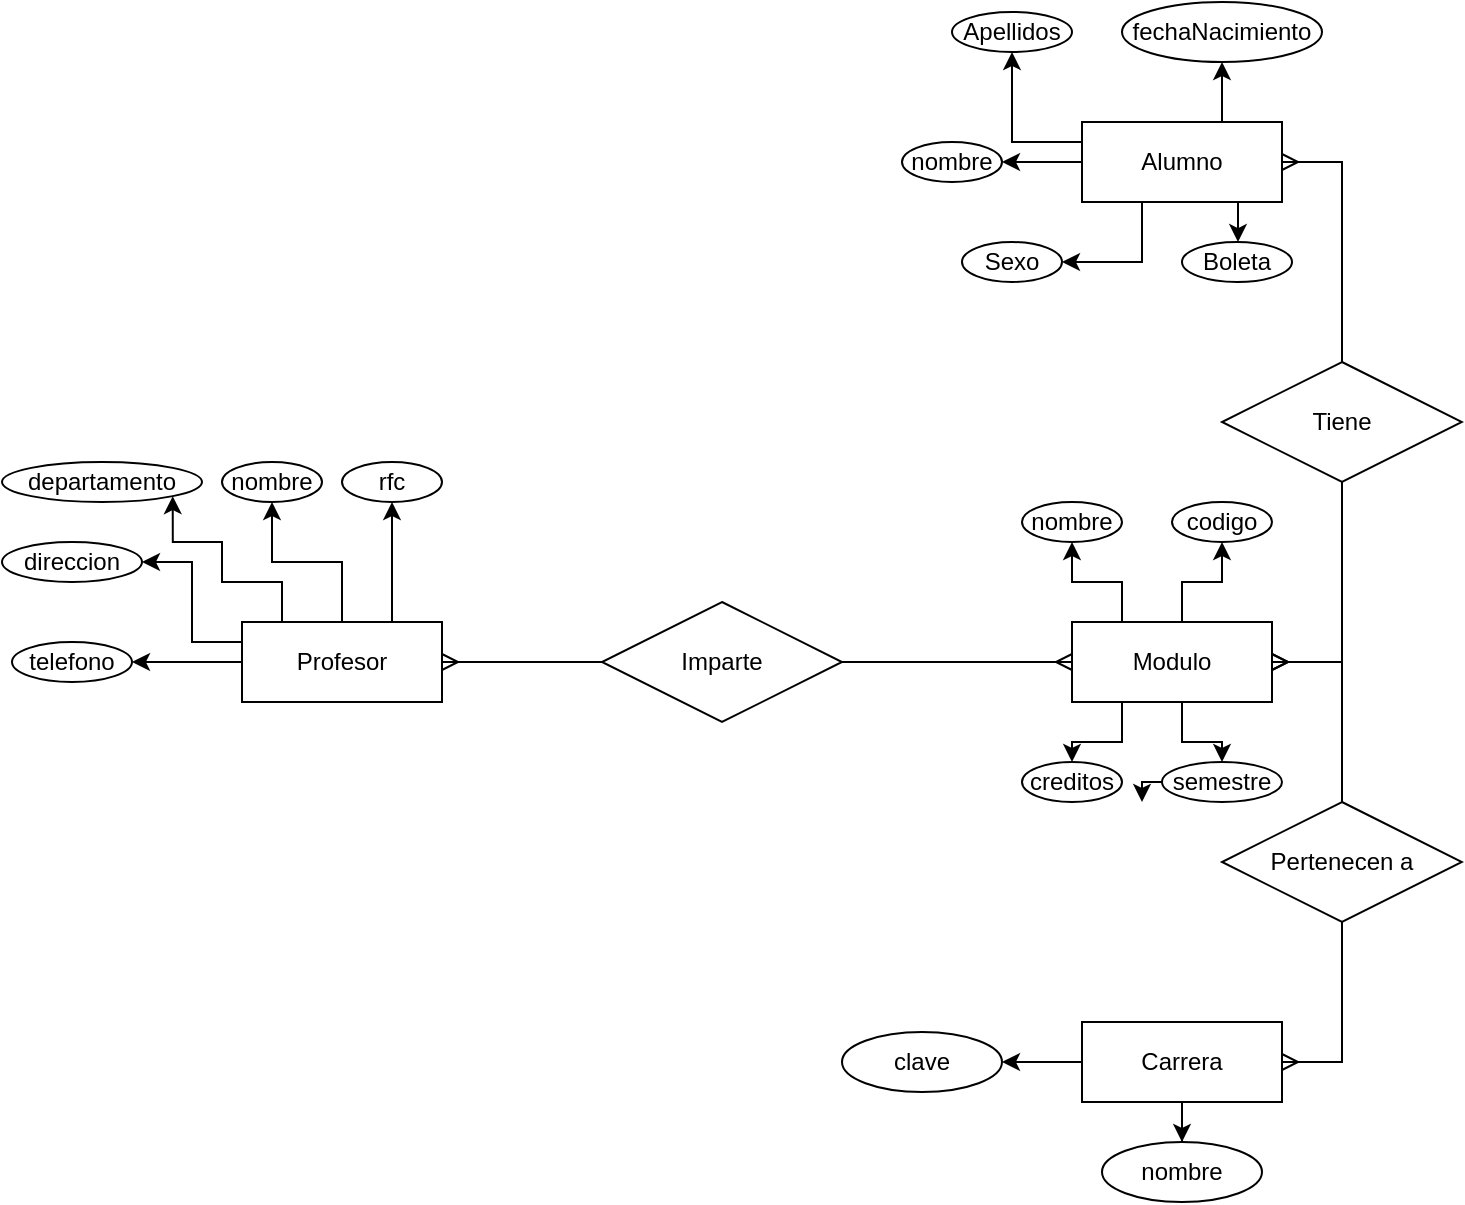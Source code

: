 <mxfile version="20.5.1" type="github">
  <diagram id="vEWv4qXFWpIylbJv5wqX" name="Page-1">
    <mxGraphModel dx="1221" dy="1855" grid="1" gridSize="10" guides="1" tooltips="1" connect="1" arrows="1" fold="1" page="1" pageScale="1" pageWidth="827" pageHeight="1169" math="0" shadow="0">
      <root>
        <mxCell id="0" />
        <mxCell id="1" parent="0" />
        <mxCell id="1Zje5qMNcmAOSJUfGzIi-13" style="edgeStyle=orthogonalEdgeStyle;rounded=0;orthogonalLoop=1;jettySize=auto;html=1;" parent="1" source="1Zje5qMNcmAOSJUfGzIi-1" target="1Zje5qMNcmAOSJUfGzIi-11" edge="1">
          <mxGeometry relative="1" as="geometry" />
        </mxCell>
        <mxCell id="1Zje5qMNcmAOSJUfGzIi-14" style="edgeStyle=orthogonalEdgeStyle;rounded=0;orthogonalLoop=1;jettySize=auto;html=1;entryX=1;entryY=0.5;entryDx=0;entryDy=0;" parent="1" source="1Zje5qMNcmAOSJUfGzIi-1" target="1Zje5qMNcmAOSJUfGzIi-9" edge="1">
          <mxGeometry relative="1" as="geometry">
            <Array as="points">
              <mxPoint x="135" y="170" />
              <mxPoint x="135" y="130" />
            </Array>
          </mxGeometry>
        </mxCell>
        <mxCell id="1Zje5qMNcmAOSJUfGzIi-15" style="edgeStyle=orthogonalEdgeStyle;rounded=0;orthogonalLoop=1;jettySize=auto;html=1;entryX=1;entryY=1;entryDx=0;entryDy=0;" parent="1" source="1Zje5qMNcmAOSJUfGzIi-1" target="1Zje5qMNcmAOSJUfGzIi-12" edge="1">
          <mxGeometry relative="1" as="geometry">
            <Array as="points">
              <mxPoint x="180" y="140" />
              <mxPoint x="150" y="140" />
              <mxPoint x="150" y="120" />
              <mxPoint x="125" y="120" />
            </Array>
          </mxGeometry>
        </mxCell>
        <mxCell id="1Zje5qMNcmAOSJUfGzIi-16" style="edgeStyle=orthogonalEdgeStyle;rounded=0;orthogonalLoop=1;jettySize=auto;html=1;entryX=0.5;entryY=1;entryDx=0;entryDy=0;" parent="1" source="1Zje5qMNcmAOSJUfGzIi-1" target="1Zje5qMNcmAOSJUfGzIi-7" edge="1">
          <mxGeometry relative="1" as="geometry" />
        </mxCell>
        <mxCell id="1Zje5qMNcmAOSJUfGzIi-17" style="edgeStyle=orthogonalEdgeStyle;rounded=0;orthogonalLoop=1;jettySize=auto;html=1;entryX=0.5;entryY=1;entryDx=0;entryDy=0;" parent="1" source="1Zje5qMNcmAOSJUfGzIi-1" target="1Zje5qMNcmAOSJUfGzIi-6" edge="1">
          <mxGeometry relative="1" as="geometry">
            <Array as="points">
              <mxPoint x="235" y="150" />
              <mxPoint x="235" y="150" />
            </Array>
          </mxGeometry>
        </mxCell>
        <mxCell id="1Zje5qMNcmAOSJUfGzIi-1" value="Profesor" style="whiteSpace=wrap;html=1;align=center;" parent="1" vertex="1">
          <mxGeometry x="160" y="160" width="100" height="40" as="geometry" />
        </mxCell>
        <mxCell id="jHfMhXFD-FpWSZV_BeVn-10" style="edgeStyle=orthogonalEdgeStyle;rounded=0;orthogonalLoop=1;jettySize=auto;html=1;entryX=0.5;entryY=1;entryDx=0;entryDy=0;" edge="1" parent="1" source="1Zje5qMNcmAOSJUfGzIi-2" target="jHfMhXFD-FpWSZV_BeVn-5">
          <mxGeometry relative="1" as="geometry">
            <Array as="points">
              <mxPoint x="630" y="140" />
              <mxPoint x="650" y="140" />
            </Array>
          </mxGeometry>
        </mxCell>
        <mxCell id="jHfMhXFD-FpWSZV_BeVn-11" style="edgeStyle=orthogonalEdgeStyle;rounded=0;orthogonalLoop=1;jettySize=auto;html=1;entryX=0.5;entryY=1;entryDx=0;entryDy=0;" edge="1" parent="1" source="1Zje5qMNcmAOSJUfGzIi-2" target="jHfMhXFD-FpWSZV_BeVn-6">
          <mxGeometry relative="1" as="geometry">
            <Array as="points">
              <mxPoint x="600" y="140" />
              <mxPoint x="575" y="140" />
            </Array>
          </mxGeometry>
        </mxCell>
        <mxCell id="jHfMhXFD-FpWSZV_BeVn-12" style="edgeStyle=orthogonalEdgeStyle;rounded=0;orthogonalLoop=1;jettySize=auto;html=1;entryX=0.5;entryY=0;entryDx=0;entryDy=0;" edge="1" parent="1" source="1Zje5qMNcmAOSJUfGzIi-2" target="jHfMhXFD-FpWSZV_BeVn-7">
          <mxGeometry relative="1" as="geometry">
            <Array as="points">
              <mxPoint x="600" y="220" />
              <mxPoint x="575" y="220" />
            </Array>
          </mxGeometry>
        </mxCell>
        <mxCell id="jHfMhXFD-FpWSZV_BeVn-13" style="edgeStyle=orthogonalEdgeStyle;rounded=0;orthogonalLoop=1;jettySize=auto;html=1;entryX=0.5;entryY=0;entryDx=0;entryDy=0;" edge="1" parent="1" source="1Zje5qMNcmAOSJUfGzIi-2" target="jHfMhXFD-FpWSZV_BeVn-8">
          <mxGeometry relative="1" as="geometry">
            <Array as="points">
              <mxPoint x="630" y="220" />
              <mxPoint x="650" y="220" />
            </Array>
          </mxGeometry>
        </mxCell>
        <mxCell id="1Zje5qMNcmAOSJUfGzIi-2" value="Modulo" style="whiteSpace=wrap;html=1;align=center;" parent="1" vertex="1">
          <mxGeometry x="575" y="160" width="100" height="40" as="geometry" />
        </mxCell>
        <mxCell id="jHfMhXFD-FpWSZV_BeVn-2" style="edgeStyle=orthogonalEdgeStyle;rounded=0;orthogonalLoop=1;jettySize=auto;html=1;" edge="1" parent="1" source="1Zje5qMNcmAOSJUfGzIi-3" target="jHfMhXFD-FpWSZV_BeVn-1">
          <mxGeometry relative="1" as="geometry" />
        </mxCell>
        <mxCell id="jHfMhXFD-FpWSZV_BeVn-4" style="edgeStyle=orthogonalEdgeStyle;rounded=0;orthogonalLoop=1;jettySize=auto;html=1;" edge="1" parent="1" source="1Zje5qMNcmAOSJUfGzIi-3" target="jHfMhXFD-FpWSZV_BeVn-3">
          <mxGeometry relative="1" as="geometry" />
        </mxCell>
        <mxCell id="1Zje5qMNcmAOSJUfGzIi-3" value="Carrera" style="whiteSpace=wrap;html=1;align=center;" parent="1" vertex="1">
          <mxGeometry x="580" y="360" width="100" height="40" as="geometry" />
        </mxCell>
        <mxCell id="jHfMhXFD-FpWSZV_BeVn-21" style="edgeStyle=orthogonalEdgeStyle;rounded=0;orthogonalLoop=1;jettySize=auto;html=1;" edge="1" parent="1" source="1Zje5qMNcmAOSJUfGzIi-4" target="jHfMhXFD-FpWSZV_BeVn-15">
          <mxGeometry relative="1" as="geometry">
            <Array as="points">
              <mxPoint x="658" y="-40" />
              <mxPoint x="658" y="-40" />
            </Array>
          </mxGeometry>
        </mxCell>
        <mxCell id="jHfMhXFD-FpWSZV_BeVn-22" style="edgeStyle=orthogonalEdgeStyle;rounded=0;orthogonalLoop=1;jettySize=auto;html=1;entryX=1;entryY=0.5;entryDx=0;entryDy=0;" edge="1" parent="1" source="1Zje5qMNcmAOSJUfGzIi-4" target="jHfMhXFD-FpWSZV_BeVn-18">
          <mxGeometry relative="1" as="geometry">
            <Array as="points">
              <mxPoint x="610" y="-20" />
            </Array>
          </mxGeometry>
        </mxCell>
        <mxCell id="jHfMhXFD-FpWSZV_BeVn-23" style="edgeStyle=orthogonalEdgeStyle;rounded=0;orthogonalLoop=1;jettySize=auto;html=1;entryX=1;entryY=0.5;entryDx=0;entryDy=0;" edge="1" parent="1" source="1Zje5qMNcmAOSJUfGzIi-4" target="jHfMhXFD-FpWSZV_BeVn-20">
          <mxGeometry relative="1" as="geometry" />
        </mxCell>
        <mxCell id="jHfMhXFD-FpWSZV_BeVn-24" style="edgeStyle=orthogonalEdgeStyle;rounded=0;orthogonalLoop=1;jettySize=auto;html=1;entryX=0.5;entryY=1;entryDx=0;entryDy=0;" edge="1" parent="1" source="1Zje5qMNcmAOSJUfGzIi-4" target="jHfMhXFD-FpWSZV_BeVn-19">
          <mxGeometry relative="1" as="geometry">
            <Array as="points">
              <mxPoint x="545" y="-80" />
            </Array>
          </mxGeometry>
        </mxCell>
        <mxCell id="jHfMhXFD-FpWSZV_BeVn-25" style="edgeStyle=orthogonalEdgeStyle;rounded=0;orthogonalLoop=1;jettySize=auto;html=1;entryX=0.5;entryY=1;entryDx=0;entryDy=0;" edge="1" parent="1" source="1Zje5qMNcmAOSJUfGzIi-4" target="jHfMhXFD-FpWSZV_BeVn-17">
          <mxGeometry relative="1" as="geometry">
            <Array as="points">
              <mxPoint x="650" y="-100" />
              <mxPoint x="650" y="-100" />
            </Array>
          </mxGeometry>
        </mxCell>
        <mxCell id="1Zje5qMNcmAOSJUfGzIi-4" value="Alumno" style="whiteSpace=wrap;html=1;align=center;" parent="1" vertex="1">
          <mxGeometry x="580" y="-90" width="100" height="40" as="geometry" />
        </mxCell>
        <mxCell id="1Zje5qMNcmAOSJUfGzIi-5" value="" style="edgeStyle=entityRelationEdgeStyle;fontSize=12;html=1;endArrow=ERmany;startArrow=ERmany;rounded=0;" parent="1" source="1Zje5qMNcmAOSJUfGzIi-1" target="1Zje5qMNcmAOSJUfGzIi-2" edge="1">
          <mxGeometry width="100" height="100" relative="1" as="geometry">
            <mxPoint x="360" y="350" as="sourcePoint" />
            <mxPoint x="460" y="250" as="targetPoint" />
          </mxGeometry>
        </mxCell>
        <mxCell id="1Zje5qMNcmAOSJUfGzIi-6" value="rfc" style="ellipse;whiteSpace=wrap;html=1;align=center;" parent="1" vertex="1">
          <mxGeometry x="210" y="80" width="50" height="20" as="geometry" />
        </mxCell>
        <mxCell id="1Zje5qMNcmAOSJUfGzIi-7" value="nombre" style="ellipse;whiteSpace=wrap;html=1;align=center;" parent="1" vertex="1">
          <mxGeometry x="150" y="80" width="50" height="20" as="geometry" />
        </mxCell>
        <mxCell id="1Zje5qMNcmAOSJUfGzIi-9" value="direccion" style="ellipse;whiteSpace=wrap;html=1;align=center;" parent="1" vertex="1">
          <mxGeometry x="40" y="120" width="70" height="20" as="geometry" />
        </mxCell>
        <mxCell id="1Zje5qMNcmAOSJUfGzIi-11" value="telefono" style="ellipse;whiteSpace=wrap;html=1;align=center;" parent="1" vertex="1">
          <mxGeometry x="45" y="170" width="60" height="20" as="geometry" />
        </mxCell>
        <mxCell id="1Zje5qMNcmAOSJUfGzIi-12" value="departamento" style="ellipse;whiteSpace=wrap;html=1;align=center;" parent="1" vertex="1">
          <mxGeometry x="40" y="80" width="100" height="20" as="geometry" />
        </mxCell>
        <mxCell id="1Zje5qMNcmAOSJUfGzIi-18" value="Imparte" style="shape=rhombus;perimeter=rhombusPerimeter;whiteSpace=wrap;html=1;align=center;" parent="1" vertex="1">
          <mxGeometry x="340" y="150" width="120" height="60" as="geometry" />
        </mxCell>
        <mxCell id="1Zje5qMNcmAOSJUfGzIi-19" value="" style="edgeStyle=entityRelationEdgeStyle;fontSize=12;html=1;endArrow=ERmany;startArrow=ERmany;rounded=0;" parent="1" source="1Zje5qMNcmAOSJUfGzIi-3" target="1Zje5qMNcmAOSJUfGzIi-2" edge="1">
          <mxGeometry width="100" height="100" relative="1" as="geometry">
            <mxPoint x="360" y="350" as="sourcePoint" />
            <mxPoint x="460" y="250" as="targetPoint" />
          </mxGeometry>
        </mxCell>
        <mxCell id="1Zje5qMNcmAOSJUfGzIi-20" value="Pertenecen a" style="shape=rhombus;perimeter=rhombusPerimeter;whiteSpace=wrap;html=1;align=center;" parent="1" vertex="1">
          <mxGeometry x="650" y="250" width="120" height="60" as="geometry" />
        </mxCell>
        <mxCell id="1Zje5qMNcmAOSJUfGzIi-24" value="" style="edgeStyle=entityRelationEdgeStyle;fontSize=12;html=1;endArrow=ERmany;startArrow=ERmany;rounded=0;" parent="1" source="1Zje5qMNcmAOSJUfGzIi-2" target="1Zje5qMNcmAOSJUfGzIi-4" edge="1">
          <mxGeometry width="100" height="100" relative="1" as="geometry">
            <mxPoint x="370" y="200" as="sourcePoint" />
            <mxPoint x="470" y="100" as="targetPoint" />
          </mxGeometry>
        </mxCell>
        <mxCell id="1Zje5qMNcmAOSJUfGzIi-25" value="Tiene" style="shape=rhombus;perimeter=rhombusPerimeter;whiteSpace=wrap;html=1;align=center;" parent="1" vertex="1">
          <mxGeometry x="650" y="30" width="120" height="60" as="geometry" />
        </mxCell>
        <mxCell id="jHfMhXFD-FpWSZV_BeVn-1" value="clave" style="ellipse;whiteSpace=wrap;html=1;align=center;" vertex="1" parent="1">
          <mxGeometry x="460" y="365" width="80" height="30" as="geometry" />
        </mxCell>
        <mxCell id="jHfMhXFD-FpWSZV_BeVn-3" value="nombre" style="ellipse;whiteSpace=wrap;html=1;align=center;" vertex="1" parent="1">
          <mxGeometry x="590" y="420" width="80" height="30" as="geometry" />
        </mxCell>
        <mxCell id="jHfMhXFD-FpWSZV_BeVn-5" value="codigo" style="ellipse;whiteSpace=wrap;html=1;align=center;" vertex="1" parent="1">
          <mxGeometry x="625" y="100" width="50" height="20" as="geometry" />
        </mxCell>
        <mxCell id="jHfMhXFD-FpWSZV_BeVn-6" value="nombre" style="ellipse;whiteSpace=wrap;html=1;align=center;" vertex="1" parent="1">
          <mxGeometry x="550" y="100" width="50" height="20" as="geometry" />
        </mxCell>
        <mxCell id="jHfMhXFD-FpWSZV_BeVn-7" value="creditos" style="ellipse;whiteSpace=wrap;html=1;align=center;" vertex="1" parent="1">
          <mxGeometry x="550" y="230" width="50" height="20" as="geometry" />
        </mxCell>
        <mxCell id="jHfMhXFD-FpWSZV_BeVn-14" style="edgeStyle=orthogonalEdgeStyle;rounded=0;orthogonalLoop=1;jettySize=auto;html=1;exitX=0;exitY=0.5;exitDx=0;exitDy=0;" edge="1" parent="1" source="jHfMhXFD-FpWSZV_BeVn-8">
          <mxGeometry relative="1" as="geometry">
            <mxPoint x="610" y="250" as="targetPoint" />
          </mxGeometry>
        </mxCell>
        <mxCell id="jHfMhXFD-FpWSZV_BeVn-8" value="semestre" style="ellipse;whiteSpace=wrap;html=1;align=center;" vertex="1" parent="1">
          <mxGeometry x="620" y="230" width="60" height="20" as="geometry" />
        </mxCell>
        <mxCell id="jHfMhXFD-FpWSZV_BeVn-15" value="Boleta" style="ellipse;whiteSpace=wrap;html=1;align=center;" vertex="1" parent="1">
          <mxGeometry x="630" y="-30" width="55" height="20" as="geometry" />
        </mxCell>
        <mxCell id="jHfMhXFD-FpWSZV_BeVn-17" value="fechaNacimiento" style="ellipse;whiteSpace=wrap;html=1;align=center;" vertex="1" parent="1">
          <mxGeometry x="600" y="-150" width="100" height="30" as="geometry" />
        </mxCell>
        <mxCell id="jHfMhXFD-FpWSZV_BeVn-18" value="Sexo" style="ellipse;whiteSpace=wrap;html=1;align=center;" vertex="1" parent="1">
          <mxGeometry x="520" y="-30" width="50" height="20" as="geometry" />
        </mxCell>
        <mxCell id="jHfMhXFD-FpWSZV_BeVn-19" value="Apellidos" style="ellipse;whiteSpace=wrap;html=1;align=center;" vertex="1" parent="1">
          <mxGeometry x="515" y="-145" width="60" height="20" as="geometry" />
        </mxCell>
        <mxCell id="jHfMhXFD-FpWSZV_BeVn-20" value="nombre" style="ellipse;whiteSpace=wrap;html=1;align=center;" vertex="1" parent="1">
          <mxGeometry x="490" y="-80" width="50" height="20" as="geometry" />
        </mxCell>
      </root>
    </mxGraphModel>
  </diagram>
</mxfile>
